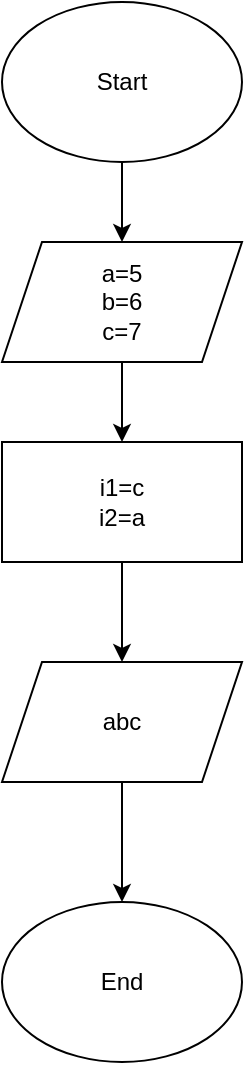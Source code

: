 <mxfile version="22.0.8" type="device">
  <diagram name="Trang-1" id="gTJ5zbdRRsc5l3p_hHVm">
    <mxGraphModel dx="1434" dy="796" grid="1" gridSize="10" guides="1" tooltips="1" connect="1" arrows="1" fold="1" page="1" pageScale="1" pageWidth="827" pageHeight="1169" math="0" shadow="0">
      <root>
        <mxCell id="0" />
        <mxCell id="1" parent="0" />
        <mxCell id="6b9hPBm_krvG66a4pEHw-1" style="edgeStyle=orthogonalEdgeStyle;rounded=0;orthogonalLoop=1;jettySize=auto;html=1;exitX=0.5;exitY=1;exitDx=0;exitDy=0;entryX=0.5;entryY=0;entryDx=0;entryDy=0;" edge="1" parent="1" source="6b9hPBm_krvG66a4pEHw-2" target="6b9hPBm_krvG66a4pEHw-4">
          <mxGeometry relative="1" as="geometry" />
        </mxCell>
        <mxCell id="6b9hPBm_krvG66a4pEHw-2" value="Start" style="ellipse;whiteSpace=wrap;html=1;" vertex="1" parent="1">
          <mxGeometry x="354" width="120" height="80" as="geometry" />
        </mxCell>
        <mxCell id="6b9hPBm_krvG66a4pEHw-3" style="edgeStyle=orthogonalEdgeStyle;rounded=0;orthogonalLoop=1;jettySize=auto;html=1;exitX=0.5;exitY=1;exitDx=0;exitDy=0;entryX=0.5;entryY=0;entryDx=0;entryDy=0;" edge="1" parent="1" source="6b9hPBm_krvG66a4pEHw-4">
          <mxGeometry relative="1" as="geometry">
            <mxPoint x="414" y="220" as="targetPoint" />
          </mxGeometry>
        </mxCell>
        <mxCell id="6b9hPBm_krvG66a4pEHw-4" value="a=5&lt;br&gt;b=6&lt;br&gt;c=7" style="shape=parallelogram;perimeter=parallelogramPerimeter;whiteSpace=wrap;html=1;fixedSize=1;" vertex="1" parent="1">
          <mxGeometry x="354" y="120" width="120" height="60" as="geometry" />
        </mxCell>
        <mxCell id="6b9hPBm_krvG66a4pEHw-5" value="" style="edgeStyle=orthogonalEdgeStyle;rounded=0;orthogonalLoop=1;jettySize=auto;html=1;" edge="1" parent="1" source="6b9hPBm_krvG66a4pEHw-6" target="6b9hPBm_krvG66a4pEHw-8">
          <mxGeometry relative="1" as="geometry" />
        </mxCell>
        <mxCell id="6b9hPBm_krvG66a4pEHw-6" value="i1=c&lt;br&gt;i2=a" style="rounded=0;whiteSpace=wrap;html=1;" vertex="1" parent="1">
          <mxGeometry x="354" y="220" width="120" height="60" as="geometry" />
        </mxCell>
        <mxCell id="6b9hPBm_krvG66a4pEHw-7" value="" style="edgeStyle=orthogonalEdgeStyle;rounded=0;orthogonalLoop=1;jettySize=auto;html=1;" edge="1" parent="1" source="6b9hPBm_krvG66a4pEHw-8" target="6b9hPBm_krvG66a4pEHw-9">
          <mxGeometry relative="1" as="geometry" />
        </mxCell>
        <mxCell id="6b9hPBm_krvG66a4pEHw-8" value="abc" style="shape=parallelogram;perimeter=parallelogramPerimeter;whiteSpace=wrap;html=1;fixedSize=1;" vertex="1" parent="1">
          <mxGeometry x="354" y="330" width="120" height="60" as="geometry" />
        </mxCell>
        <mxCell id="6b9hPBm_krvG66a4pEHw-9" value="End" style="ellipse;whiteSpace=wrap;html=1;" vertex="1" parent="1">
          <mxGeometry x="354" y="450" width="120" height="80" as="geometry" />
        </mxCell>
      </root>
    </mxGraphModel>
  </diagram>
</mxfile>
